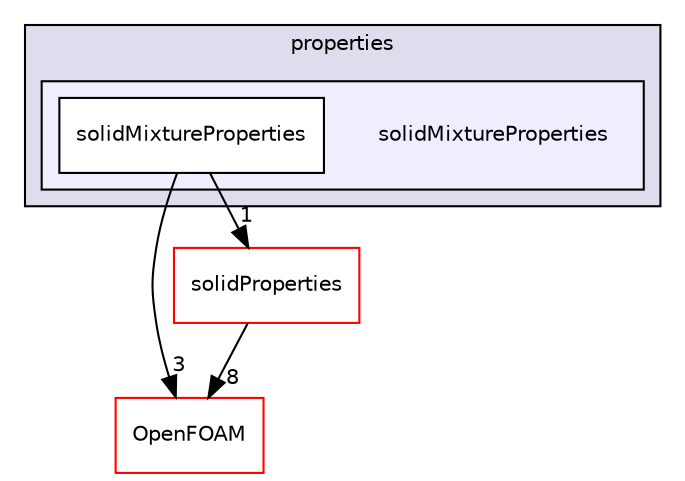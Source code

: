 digraph "src/thermophysicalModels/properties/solidMixtureProperties" {
  bgcolor=transparent;
  compound=true
  node [ fontsize="10", fontname="Helvetica"];
  edge [ labelfontsize="10", labelfontname="Helvetica"];
  subgraph clusterdir_3c6632b74bf580b06326716f3509fb55 {
    graph [ bgcolor="#ddddee", pencolor="black", label="properties" fontname="Helvetica", fontsize="10", URL="dir_3c6632b74bf580b06326716f3509fb55.html"]
  subgraph clusterdir_d662f78a6e8c43da7f205c35ffd2e880 {
    graph [ bgcolor="#eeeeff", pencolor="black", label="" URL="dir_d662f78a6e8c43da7f205c35ffd2e880.html"];
    dir_d662f78a6e8c43da7f205c35ffd2e880 [shape=plaintext label="solidMixtureProperties"];
    dir_cd3f5c37b7e2398ba0a04117af2a1b7e [shape=box label="solidMixtureProperties" color="black" fillcolor="white" style="filled" URL="dir_cd3f5c37b7e2398ba0a04117af2a1b7e.html"];
  }
  }
  dir_c5473ff19b20e6ec4dfe5c310b3778a8 [shape=box label="OpenFOAM" color="red" URL="dir_c5473ff19b20e6ec4dfe5c310b3778a8.html"];
  dir_dd1bf505e0565c4860d8b471d05004b2 [shape=box label="solidProperties" color="red" URL="dir_dd1bf505e0565c4860d8b471d05004b2.html"];
  dir_cd3f5c37b7e2398ba0a04117af2a1b7e->dir_c5473ff19b20e6ec4dfe5c310b3778a8 [headlabel="3", labeldistance=1.5 headhref="dir_002845_001896.html"];
  dir_cd3f5c37b7e2398ba0a04117af2a1b7e->dir_dd1bf505e0565c4860d8b471d05004b2 [headlabel="1", labeldistance=1.5 headhref="dir_002845_002846.html"];
  dir_dd1bf505e0565c4860d8b471d05004b2->dir_c5473ff19b20e6ec4dfe5c310b3778a8 [headlabel="8", labeldistance=1.5 headhref="dir_002846_001896.html"];
}
